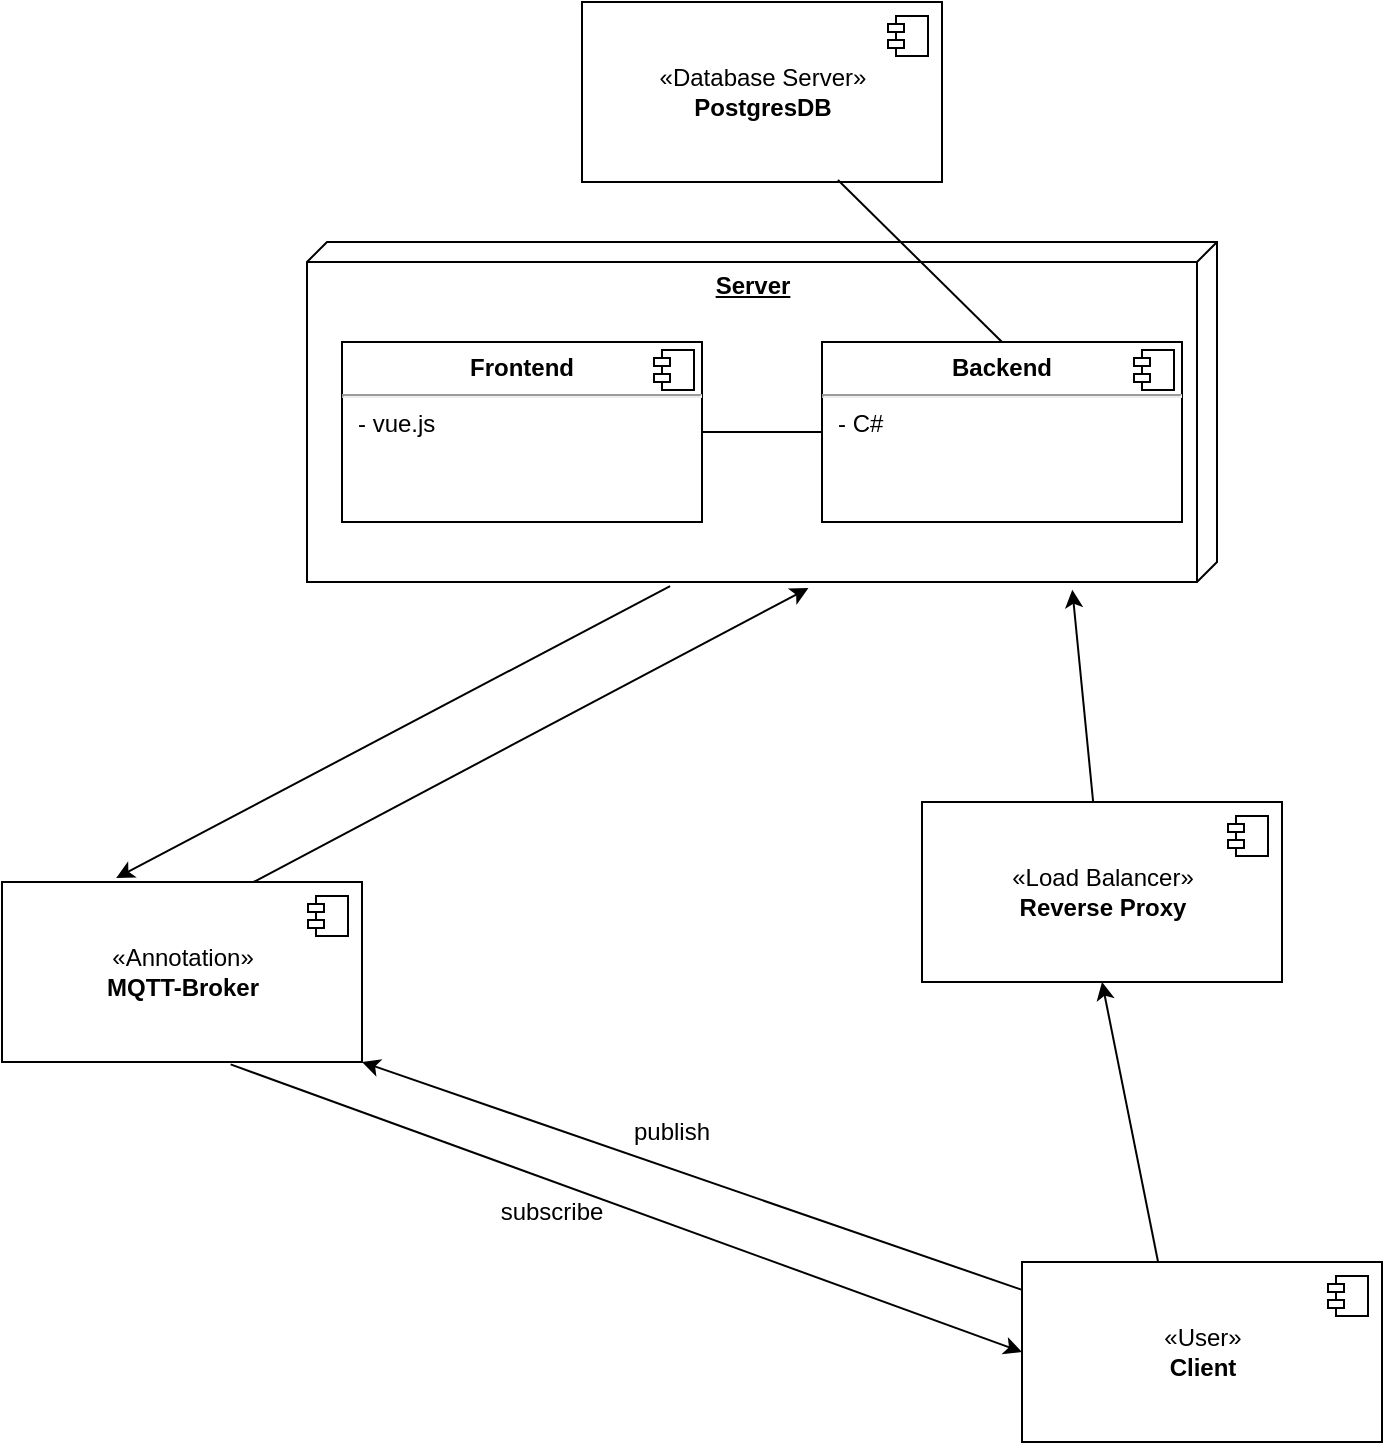 <mxfile version="14.9.6" type="device"><diagram id="F7fACLqV5Iv1VbgsJtzd" name="Page-1"><mxGraphModel dx="2528" dy="1184" grid="1" gridSize="10" guides="1" tooltips="1" connect="1" arrows="1" fold="1" page="1" pageScale="1" pageWidth="850" pageHeight="1100" math="0" shadow="0"><root><mxCell id="0"/><mxCell id="1" parent="0"/><mxCell id="19" style="edgeStyle=none;html=1;entryX=1;entryY=1;entryDx=0;entryDy=0;" parent="1" source="2" target="4" edge="1"><mxGeometry relative="1" as="geometry"/></mxCell><mxCell id="2" value="«User»&lt;br&gt;&lt;b&gt;Client&lt;/b&gt;" style="html=1;dropTarget=0;" parent="1" vertex="1"><mxGeometry x="570" y="640" width="180" height="90" as="geometry"/></mxCell><mxCell id="3" value="" style="shape=module;jettyWidth=8;jettyHeight=4;" parent="2" vertex="1"><mxGeometry x="1" width="20" height="20" relative="1" as="geometry"><mxPoint x="-27" y="7" as="offset"/></mxGeometry></mxCell><mxCell id="20" style="edgeStyle=none;html=1;entryX=0;entryY=0.5;entryDx=0;entryDy=0;exitX=0.635;exitY=1.013;exitDx=0;exitDy=0;exitPerimeter=0;" parent="1" source="4" target="2" edge="1"><mxGeometry relative="1" as="geometry"/></mxCell><mxCell id="29" style="edgeStyle=none;html=1;entryX=1.018;entryY=0.449;entryDx=0;entryDy=0;entryPerimeter=0;exitX=0.678;exitY=0.022;exitDx=0;exitDy=0;exitPerimeter=0;" parent="1" source="4" target="6" edge="1"><mxGeometry relative="1" as="geometry"/></mxCell><mxCell id="4" value="«Annotation»&lt;br&gt;&lt;b&gt;MQTT-Broker&lt;/b&gt;" style="html=1;dropTarget=0;" parent="1" vertex="1"><mxGeometry x="60" y="450" width="180" height="90" as="geometry"/></mxCell><mxCell id="5" value="" style="shape=module;jettyWidth=8;jettyHeight=4;" parent="4" vertex="1"><mxGeometry x="1" width="20" height="20" relative="1" as="geometry"><mxPoint x="-27" y="7" as="offset"/></mxGeometry></mxCell><mxCell id="28" style="edgeStyle=none;html=1;exitX=1.012;exitY=0.601;exitDx=0;exitDy=0;exitPerimeter=0;entryX=0.317;entryY=-0.022;entryDx=0;entryDy=0;entryPerimeter=0;" parent="1" source="6" target="4" edge="1"><mxGeometry relative="1" as="geometry"/></mxCell><mxCell id="6" value="&lt;b&gt;Server&lt;/b&gt;" style="verticalAlign=top;align=center;spacingTop=8;spacingLeft=2;spacingRight=12;shape=cube;size=10;direction=south;fontStyle=4;html=1;" parent="1" vertex="1"><mxGeometry x="212.5" y="130" width="455" height="170" as="geometry"/></mxCell><mxCell id="9" value="&lt;p style=&quot;margin:0px;margin-top:6px;text-align:center;&quot;&gt;&lt;b&gt;Frontend&lt;/b&gt;&lt;/p&gt;&lt;hr&gt;&lt;p style=&quot;margin:0px;margin-left:8px;&quot;&gt;- vue.js&lt;br&gt;&lt;br&gt;&lt;/p&gt;" style="align=left;overflow=fill;html=1;dropTarget=0;" parent="1" vertex="1"><mxGeometry x="230" y="180" width="180" height="90" as="geometry"/></mxCell><mxCell id="10" value="" style="shape=component;jettyWidth=8;jettyHeight=4;" parent="9" vertex="1"><mxGeometry x="1" width="20" height="20" relative="1" as="geometry"><mxPoint x="-24" y="4" as="offset"/></mxGeometry></mxCell><mxCell id="11" value="&lt;p style=&quot;margin:0px;margin-top:6px;text-align:center;&quot;&gt;&lt;b&gt;Backend&lt;/b&gt;&lt;/p&gt;&lt;hr&gt;&lt;p style=&quot;margin:0px;margin-left:8px;&quot;&gt;- C#&lt;br&gt;&lt;br&gt;&lt;/p&gt;" style="align=left;overflow=fill;html=1;dropTarget=0;" parent="1" vertex="1"><mxGeometry x="470" y="180" width="180" height="90" as="geometry"/></mxCell><mxCell id="12" value="" style="shape=component;jettyWidth=8;jettyHeight=4;" parent="11" vertex="1"><mxGeometry x="1" width="20" height="20" relative="1" as="geometry"><mxPoint x="-24" y="4" as="offset"/></mxGeometry></mxCell><mxCell id="17" value="«Database Server»&lt;br&gt;&lt;b&gt;PostgresDB&lt;/b&gt;" style="html=1;dropTarget=0;" parent="1" vertex="1"><mxGeometry x="350" y="10" width="180" height="90" as="geometry"/></mxCell><mxCell id="18" value="" style="shape=module;jettyWidth=8;jettyHeight=4;" parent="17" vertex="1"><mxGeometry x="1" width="20" height="20" relative="1" as="geometry"><mxPoint x="-27" y="7" as="offset"/></mxGeometry></mxCell><mxCell id="21" value="publish" style="text;html=1;strokeColor=none;fillColor=none;align=center;verticalAlign=middle;whiteSpace=wrap;rounded=0;" parent="1" vertex="1"><mxGeometry x="365" y="560" width="60" height="30" as="geometry"/></mxCell><mxCell id="22" value="subscribe" style="text;html=1;strokeColor=none;fillColor=none;align=center;verticalAlign=middle;whiteSpace=wrap;rounded=0;" parent="1" vertex="1"><mxGeometry x="305" y="600" width="60" height="30" as="geometry"/></mxCell><mxCell id="30" value="" style="endArrow=classic;html=1;exitX=0.378;exitY=0;exitDx=0;exitDy=0;exitPerimeter=0;entryX=0.5;entryY=1;entryDx=0;entryDy=0;" parent="1" source="2" target="Iw-lahMxkx9hHxWYulpp-37" edge="1"><mxGeometry width="50" height="50" relative="1" as="geometry"><mxPoint x="410" y="340" as="sourcePoint"/><mxPoint x="630" y="510" as="targetPoint"/></mxGeometry></mxCell><mxCell id="32" value="" style="endArrow=none;html=1;entryX=0;entryY=0.5;entryDx=0;entryDy=0;exitX=1;exitY=0.5;exitDx=0;exitDy=0;" parent="1" source="9" target="11" edge="1"><mxGeometry width="50" height="50" relative="1" as="geometry"><mxPoint x="410" y="340" as="sourcePoint"/><mxPoint x="460" y="290" as="targetPoint"/></mxGeometry></mxCell><mxCell id="33" value="" style="endArrow=none;html=1;exitX=0.711;exitY=0.989;exitDx=0;exitDy=0;exitPerimeter=0;entryX=0.5;entryY=0;entryDx=0;entryDy=0;" parent="1" source="17" target="11" edge="1"><mxGeometry width="50" height="50" relative="1" as="geometry"><mxPoint x="410" y="340" as="sourcePoint"/><mxPoint x="460" y="290" as="targetPoint"/></mxGeometry></mxCell><mxCell id="Iw-lahMxkx9hHxWYulpp-37" value="«Load Balancer»&lt;br&gt;&lt;b&gt;Reverse Proxy&lt;/b&gt;" style="html=1;dropTarget=0;" vertex="1" parent="1"><mxGeometry x="520" y="410" width="180" height="90" as="geometry"/></mxCell><mxCell id="Iw-lahMxkx9hHxWYulpp-38" value="" style="shape=module;jettyWidth=8;jettyHeight=4;" vertex="1" parent="Iw-lahMxkx9hHxWYulpp-37"><mxGeometry x="1" width="20" height="20" relative="1" as="geometry"><mxPoint x="-27" y="7" as="offset"/></mxGeometry></mxCell><mxCell id="Iw-lahMxkx9hHxWYulpp-41" value="" style="endArrow=classic;html=1;entryX=1.023;entryY=0.159;entryDx=0;entryDy=0;entryPerimeter=0;" edge="1" parent="1" source="Iw-lahMxkx9hHxWYulpp-37" target="6"><mxGeometry width="50" height="50" relative="1" as="geometry"><mxPoint x="560" y="390" as="sourcePoint"/><mxPoint x="610" y="340" as="targetPoint"/></mxGeometry></mxCell></root></mxGraphModel></diagram></mxfile>
